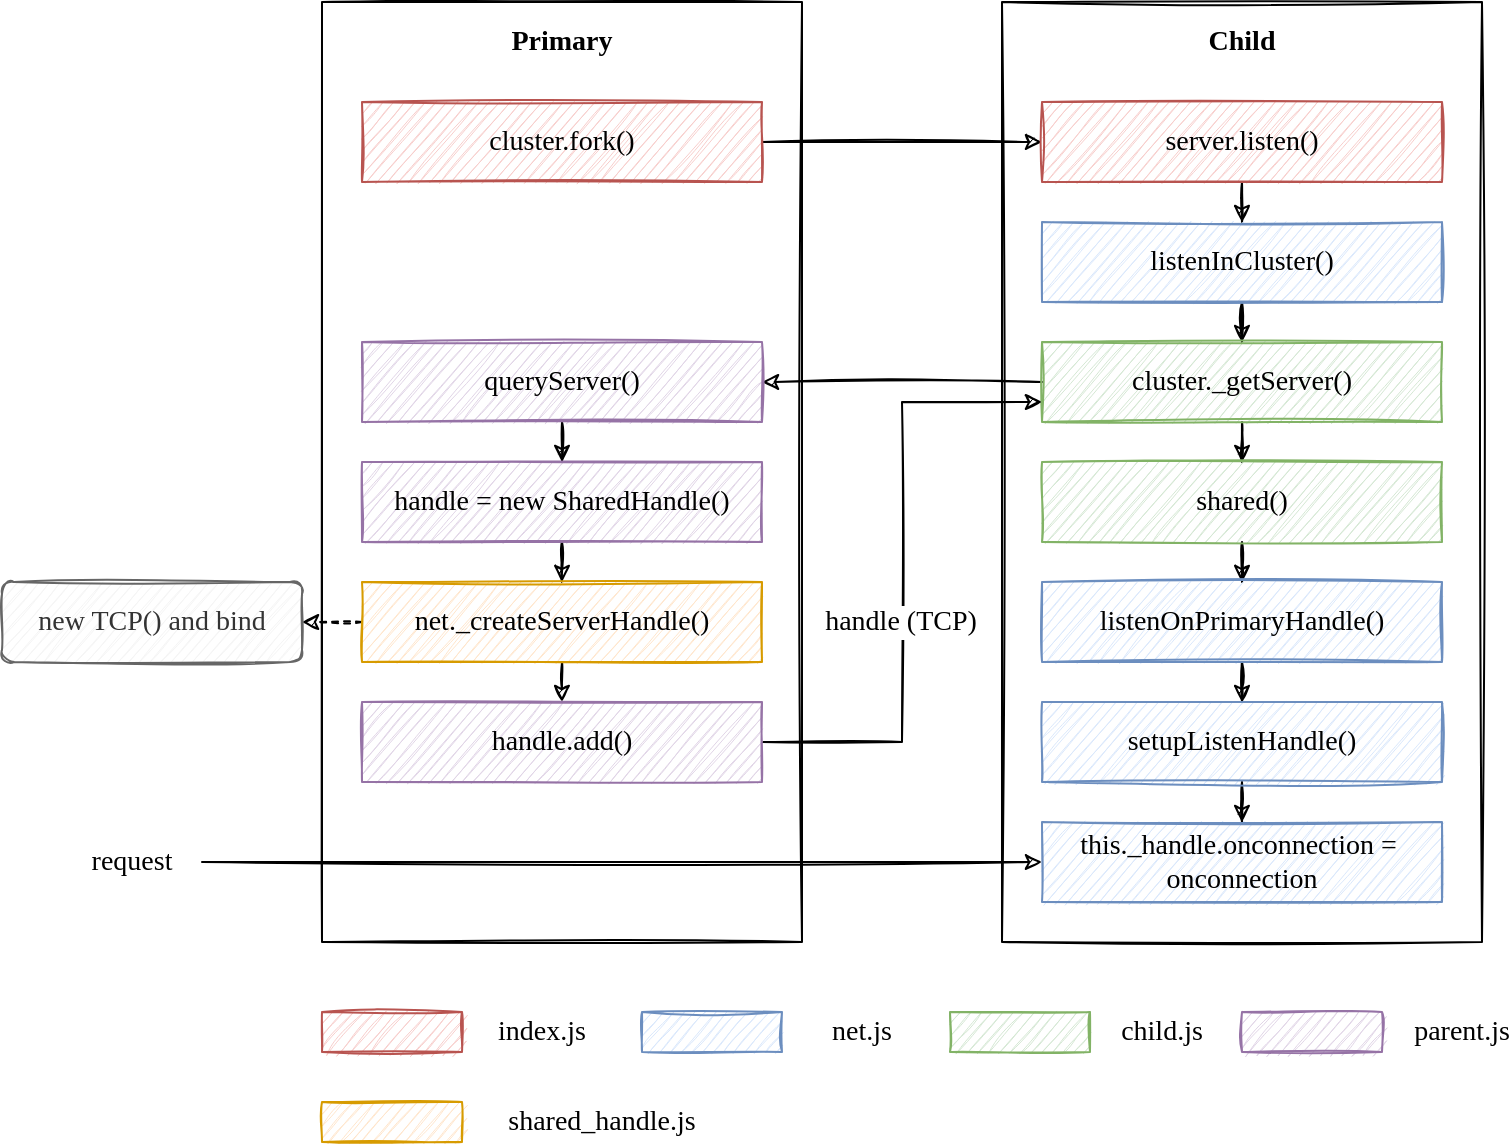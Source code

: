 <mxfile version="14.4.2" type="device" pages="2"><diagram id="7KxqkhfoVuo5pwYS06iU" name="第 1 页"><mxGraphModel dx="1933" dy="915" grid="1" gridSize="10" guides="1" tooltips="1" connect="1" arrows="1" fold="1" page="1" pageScale="1" pageWidth="827" pageHeight="1169" math="0" shadow="0"><root><mxCell id="0"/><mxCell id="1" parent="0"/><mxCell id="nBpTrGvSHqTEb8WzzBS0-2" value="" style="rounded=0;whiteSpace=wrap;html=1;glass=0;sketch=1;" parent="1" vertex="1"><mxGeometry x="100" y="190" width="240" height="470" as="geometry"/></mxCell><mxCell id="nBpTrGvSHqTEb8WzzBS0-3" value="Primary" style="text;html=1;strokeColor=none;fillColor=none;align=center;verticalAlign=middle;whiteSpace=wrap;rounded=0;glass=0;sketch=1;fontSize=14;fontFamily=Monoca;fontStyle=1" parent="1" vertex="1"><mxGeometry x="200" y="200" width="40" height="20" as="geometry"/></mxCell><mxCell id="nBpTrGvSHqTEb8WzzBS0-4" value="" style="rounded=0;whiteSpace=wrap;html=1;glass=0;sketch=1;" parent="1" vertex="1"><mxGeometry x="440" y="190" width="240" height="470" as="geometry"/></mxCell><mxCell id="nBpTrGvSHqTEb8WzzBS0-5" value="Child" style="text;html=1;strokeColor=none;fillColor=none;align=center;verticalAlign=middle;whiteSpace=wrap;rounded=0;glass=0;sketch=1;fontSize=14;fontFamily=Monoca;fontStyle=1" parent="1" vertex="1"><mxGeometry x="540" y="200" width="40" height="20" as="geometry"/></mxCell><mxCell id="nBpTrGvSHqTEb8WzzBS0-14" style="edgeStyle=orthogonalEdgeStyle;rounded=0;orthogonalLoop=1;jettySize=auto;html=1;exitX=1;exitY=0.5;exitDx=0;exitDy=0;fontFamily=Monoca;fontSize=14;sketch=1;" parent="1" source="nBpTrGvSHqTEb8WzzBS0-6" target="nBpTrGvSHqTEb8WzzBS0-9" edge="1"><mxGeometry relative="1" as="geometry"/></mxCell><mxCell id="nBpTrGvSHqTEb8WzzBS0-6" value="cluster.fork()" style="text;html=1;align=center;verticalAlign=middle;whiteSpace=wrap;rounded=0;glass=0;sketch=1;fontFamily=Monoca;fontSize=14;strokeColor=#b85450;fillColor=#f8cecc;" parent="1" vertex="1"><mxGeometry x="120" y="240" width="200" height="40" as="geometry"/></mxCell><mxCell id="nBpTrGvSHqTEb8WzzBS0-7" value="" style="rounded=0;whiteSpace=wrap;html=1;glass=0;sketch=1;fontFamily=Monoca;fontSize=14;fillColor=#f8cecc;strokeColor=#b85450;" parent="1" vertex="1"><mxGeometry x="100" y="695" width="70" height="20" as="geometry"/></mxCell><mxCell id="nBpTrGvSHqTEb8WzzBS0-8" value="index.js" style="text;html=1;strokeColor=none;fillColor=none;align=center;verticalAlign=middle;whiteSpace=wrap;rounded=0;glass=0;sketch=1;fontFamily=Monoca;fontSize=14;" parent="1" vertex="1"><mxGeometry x="190" y="695" width="40" height="20" as="geometry"/></mxCell><mxCell id="nBpTrGvSHqTEb8WzzBS0-11" value="" style="edgeStyle=orthogonalEdgeStyle;rounded=0;orthogonalLoop=1;jettySize=auto;html=1;fontFamily=Monoca;fontSize=14;sketch=1;" parent="1" source="nBpTrGvSHqTEb8WzzBS0-9" target="nBpTrGvSHqTEb8WzzBS0-10" edge="1"><mxGeometry relative="1" as="geometry"/></mxCell><mxCell id="nBpTrGvSHqTEb8WzzBS0-9" value="server.listen()" style="text;html=1;align=center;verticalAlign=middle;whiteSpace=wrap;rounded=0;glass=0;sketch=1;fontFamily=Monoca;fontSize=14;strokeColor=#b85450;fillColor=#f8cecc;" parent="1" vertex="1"><mxGeometry x="460" y="240" width="200" height="40" as="geometry"/></mxCell><mxCell id="nBpTrGvSHqTEb8WzzBS0-13" value="" style="edgeStyle=orthogonalEdgeStyle;rounded=0;orthogonalLoop=1;jettySize=auto;html=1;fontFamily=Monoca;fontSize=14;sketch=1;" parent="1" source="nBpTrGvSHqTEb8WzzBS0-10" target="nBpTrGvSHqTEb8WzzBS0-12" edge="1"><mxGeometry relative="1" as="geometry"/></mxCell><mxCell id="nBpTrGvSHqTEb8WzzBS0-10" value="listenInCluster()" style="text;html=1;align=center;verticalAlign=middle;whiteSpace=wrap;rounded=0;glass=0;sketch=1;fontFamily=Monoca;fontSize=14;strokeColor=#6c8ebf;fillColor=#dae8fc;" parent="1" vertex="1"><mxGeometry x="460" y="300" width="200" height="40" as="geometry"/></mxCell><mxCell id="nBpTrGvSHqTEb8WzzBS0-22" value="" style="edgeStyle=orthogonalEdgeStyle;rounded=0;orthogonalLoop=1;jettySize=auto;html=1;fontFamily=Monoca;fontSize=14;sketch=1;" parent="1" source="nBpTrGvSHqTEb8WzzBS0-12" target="nBpTrGvSHqTEb8WzzBS0-21" edge="1"><mxGeometry relative="1" as="geometry"/></mxCell><mxCell id="nBpTrGvSHqTEb8WzzBS0-29" value="" style="edgeStyle=orthogonalEdgeStyle;rounded=0;orthogonalLoop=1;jettySize=auto;html=1;fontFamily=Monoca;fontSize=14;sketch=1;" parent="1" source="nBpTrGvSHqTEb8WzzBS0-12" target="nBpTrGvSHqTEb8WzzBS0-28" edge="1"><mxGeometry relative="1" as="geometry"/></mxCell><mxCell id="nBpTrGvSHqTEb8WzzBS0-12" value="cluster._getServer()" style="text;html=1;align=center;verticalAlign=middle;whiteSpace=wrap;rounded=0;glass=0;sketch=1;fontFamily=Monoca;fontSize=14;strokeColor=#82b366;fillColor=#d5e8d4;" parent="1" vertex="1"><mxGeometry x="460" y="360" width="200" height="40" as="geometry"/></mxCell><mxCell id="nBpTrGvSHqTEb8WzzBS0-15" value="" style="rounded=0;whiteSpace=wrap;html=1;glass=0;sketch=1;fontFamily=Monoca;fontSize=14;fillColor=#dae8fc;strokeColor=#6c8ebf;" parent="1" vertex="1"><mxGeometry x="260" y="695" width="70" height="20" as="geometry"/></mxCell><mxCell id="nBpTrGvSHqTEb8WzzBS0-16" value="net.js" style="text;html=1;strokeColor=none;fillColor=none;align=center;verticalAlign=middle;whiteSpace=wrap;rounded=0;glass=0;sketch=1;fontFamily=Monoca;fontSize=14;" parent="1" vertex="1"><mxGeometry x="350" y="695" width="40" height="20" as="geometry"/></mxCell><mxCell id="nBpTrGvSHqTEb8WzzBS0-17" value="" style="rounded=0;whiteSpace=wrap;html=1;glass=0;sketch=1;fontFamily=Monoca;fontSize=14;fillColor=#d5e8d4;strokeColor=#82b366;" parent="1" vertex="1"><mxGeometry x="414" y="695" width="70" height="20" as="geometry"/></mxCell><mxCell id="nBpTrGvSHqTEb8WzzBS0-18" value="child.js" style="text;html=1;strokeColor=none;fillColor=none;align=center;verticalAlign=middle;whiteSpace=wrap;rounded=0;glass=0;sketch=1;fontFamily=Monoca;fontSize=14;" parent="1" vertex="1"><mxGeometry x="500" y="695" width="40" height="20" as="geometry"/></mxCell><mxCell id="nBpTrGvSHqTEb8WzzBS0-19" value="" style="rounded=0;whiteSpace=wrap;html=1;glass=0;sketch=1;fontFamily=Monoca;fontSize=14;fillColor=#e1d5e7;strokeColor=#9673a6;" parent="1" vertex="1"><mxGeometry x="560" y="695" width="70" height="20" as="geometry"/></mxCell><mxCell id="nBpTrGvSHqTEb8WzzBS0-20" value="parent.js" style="text;html=1;strokeColor=none;fillColor=none;align=center;verticalAlign=middle;whiteSpace=wrap;rounded=0;glass=0;sketch=1;fontFamily=Monoca;fontSize=14;" parent="1" vertex="1"><mxGeometry x="650" y="695" width="40" height="20" as="geometry"/></mxCell><mxCell id="nBpTrGvSHqTEb8WzzBS0-24" value="" style="edgeStyle=orthogonalEdgeStyle;rounded=0;orthogonalLoop=1;jettySize=auto;html=1;fontFamily=Monoca;fontSize=14;sketch=1;" parent="1" source="nBpTrGvSHqTEb8WzzBS0-21" target="nBpTrGvSHqTEb8WzzBS0-23" edge="1"><mxGeometry relative="1" as="geometry"/></mxCell><mxCell id="nBpTrGvSHqTEb8WzzBS0-21" value="queryServer()" style="text;html=1;align=center;verticalAlign=middle;whiteSpace=wrap;rounded=0;glass=0;sketch=1;fontFamily=Monoca;fontSize=14;strokeColor=#9673a6;fillColor=#e1d5e7;" parent="1" vertex="1"><mxGeometry x="120" y="360" width="200" height="40" as="geometry"/></mxCell><mxCell id="nBpTrGvSHqTEb8WzzBS0-26" value="" style="edgeStyle=orthogonalEdgeStyle;rounded=0;orthogonalLoop=1;jettySize=auto;html=1;fontFamily=Monoca;fontSize=14;sketch=1;" parent="1" source="nBpTrGvSHqTEb8WzzBS0-23" target="nBpTrGvSHqTEb8WzzBS0-25" edge="1"><mxGeometry relative="1" as="geometry"/></mxCell><mxCell id="nBpTrGvSHqTEb8WzzBS0-23" value="handle = new SharedHandle()" style="text;html=1;align=center;verticalAlign=middle;whiteSpace=wrap;rounded=0;glass=0;sketch=1;fontFamily=Monoca;fontSize=14;strokeColor=#9673a6;fillColor=#e1d5e7;" parent="1" vertex="1"><mxGeometry x="120" y="420" width="200" height="40" as="geometry"/></mxCell><mxCell id="nBpTrGvSHqTEb8WzzBS0-27" style="edgeStyle=orthogonalEdgeStyle;rounded=0;orthogonalLoop=1;jettySize=auto;html=1;entryX=0;entryY=0.75;entryDx=0;entryDy=0;fontFamily=Monoca;fontSize=14;exitX=1;exitY=0.5;exitDx=0;exitDy=0;sketch=1;" parent="1" source="rrEnIVvkuS8CHnz4pBe_-2" target="nBpTrGvSHqTEb8WzzBS0-12" edge="1"><mxGeometry relative="1" as="geometry"/></mxCell><mxCell id="nBpTrGvSHqTEb8WzzBS0-34" value="handle (TCP)" style="edgeLabel;html=1;align=center;verticalAlign=middle;resizable=0;points=[];fontSize=14;fontFamily=Monoca;" parent="nBpTrGvSHqTEb8WzzBS0-27" vertex="1" connectable="0"><mxGeometry x="-0.16" y="1" relative="1" as="geometry"><mxPoint as="offset"/></mxGeometry></mxCell><mxCell id="rrEnIVvkuS8CHnz4pBe_-3" style="edgeStyle=orthogonalEdgeStyle;rounded=0;orthogonalLoop=1;jettySize=auto;html=1;exitX=0.5;exitY=1;exitDx=0;exitDy=0;entryX=0.5;entryY=0;entryDx=0;entryDy=0;fontFamily=Monoca;sketch=1;" edge="1" parent="1" source="nBpTrGvSHqTEb8WzzBS0-25" target="rrEnIVvkuS8CHnz4pBe_-2"><mxGeometry relative="1" as="geometry"/></mxCell><mxCell id="OmwKtNkrBt1rl7gRvZjf-2" style="edgeStyle=orthogonalEdgeStyle;rounded=0;orthogonalLoop=1;jettySize=auto;html=1;exitX=0;exitY=0.5;exitDx=0;exitDy=0;entryX=1;entryY=0.5;entryDx=0;entryDy=0;dashed=1;fontFamily=Monoca;fontSize=14;sketch=1;" edge="1" parent="1" source="nBpTrGvSHqTEb8WzzBS0-25" target="OmwKtNkrBt1rl7gRvZjf-1"><mxGeometry relative="1" as="geometry"/></mxCell><mxCell id="nBpTrGvSHqTEb8WzzBS0-25" value="&lt;font style=&quot;font-size: 14px&quot;&gt;net._createServerHandle()&lt;/font&gt;" style="text;html=1;align=center;verticalAlign=middle;whiteSpace=wrap;rounded=0;glass=0;sketch=1;fontFamily=Monoca;fontSize=14;strokeColor=#d79b00;fillColor=#ffe6cc;" parent="1" vertex="1"><mxGeometry x="120" y="480" width="200" height="40" as="geometry"/></mxCell><mxCell id="nBpTrGvSHqTEb8WzzBS0-31" value="" style="edgeStyle=orthogonalEdgeStyle;rounded=0;orthogonalLoop=1;jettySize=auto;html=1;fontFamily=Monoca;fontSize=14;sketch=1;" parent="1" source="nBpTrGvSHqTEb8WzzBS0-28" target="nBpTrGvSHqTEb8WzzBS0-30" edge="1"><mxGeometry relative="1" as="geometry"/></mxCell><mxCell id="nBpTrGvSHqTEb8WzzBS0-28" value="shared()" style="text;html=1;align=center;verticalAlign=middle;whiteSpace=wrap;rounded=0;glass=0;sketch=1;fontFamily=Monoca;fontSize=14;strokeColor=#82b366;fillColor=#d5e8d4;" parent="1" vertex="1"><mxGeometry x="460" y="420" width="200" height="40" as="geometry"/></mxCell><mxCell id="nBpTrGvSHqTEb8WzzBS0-33" value="" style="edgeStyle=orthogonalEdgeStyle;rounded=0;orthogonalLoop=1;jettySize=auto;html=1;fontFamily=Monoca;fontSize=14;sketch=1;" parent="1" source="nBpTrGvSHqTEb8WzzBS0-30" target="nBpTrGvSHqTEb8WzzBS0-32" edge="1"><mxGeometry relative="1" as="geometry"/></mxCell><mxCell id="nBpTrGvSHqTEb8WzzBS0-30" value="listenOnPrimaryHandle()" style="text;html=1;align=center;verticalAlign=middle;whiteSpace=wrap;rounded=0;glass=0;sketch=1;fontFamily=Monoca;fontSize=14;strokeColor=#6c8ebf;fillColor=#dae8fc;" parent="1" vertex="1"><mxGeometry x="460" y="480" width="200" height="40" as="geometry"/></mxCell><mxCell id="nBpTrGvSHqTEb8WzzBS0-36" value="" style="edgeStyle=orthogonalEdgeStyle;rounded=0;orthogonalLoop=1;jettySize=auto;html=1;fontFamily=Monoca;fontSize=14;sketch=1;" parent="1" source="nBpTrGvSHqTEb8WzzBS0-32" target="nBpTrGvSHqTEb8WzzBS0-35" edge="1"><mxGeometry relative="1" as="geometry"/></mxCell><mxCell id="nBpTrGvSHqTEb8WzzBS0-32" value="setupListenHandle()" style="text;html=1;align=center;verticalAlign=middle;whiteSpace=wrap;rounded=0;glass=0;sketch=1;fontFamily=Monoca;fontSize=14;strokeColor=#6c8ebf;fillColor=#dae8fc;" parent="1" vertex="1"><mxGeometry x="460" y="540" width="200" height="40" as="geometry"/></mxCell><mxCell id="nBpTrGvSHqTEb8WzzBS0-35" value="this._handle.onconnection =&amp;nbsp;&lt;br&gt;onconnection" style="text;html=1;align=center;verticalAlign=middle;whiteSpace=wrap;rounded=0;glass=0;sketch=1;fontFamily=Monoca;fontSize=14;strokeColor=#6c8ebf;fillColor=#dae8fc;" parent="1" vertex="1"><mxGeometry x="460" y="600" width="200" height="40" as="geometry"/></mxCell><mxCell id="Ui5om4CIyUuQ9q5KegMh-4" style="edgeStyle=orthogonalEdgeStyle;rounded=0;orthogonalLoop=1;jettySize=auto;html=1;entryX=0;entryY=0.5;entryDx=0;entryDy=0;fontFamily=Monoca;sketch=1;" edge="1" parent="1" source="Ui5om4CIyUuQ9q5KegMh-2" target="nBpTrGvSHqTEb8WzzBS0-35"><mxGeometry relative="1" as="geometry"/></mxCell><mxCell id="Ui5om4CIyUuQ9q5KegMh-2" value="&lt;font style=&quot;font-size: 14px&quot;&gt;request&lt;/font&gt;" style="text;html=1;strokeColor=none;fillColor=none;align=center;verticalAlign=middle;whiteSpace=wrap;rounded=0;fontFamily=Monoca;" vertex="1" parent="1"><mxGeometry x="-30" y="610" width="70" height="20" as="geometry"/></mxCell><mxCell id="rrEnIVvkuS8CHnz4pBe_-2" value="&lt;span style=&quot;font-size: 14px&quot;&gt;handle.add()&lt;/span&gt;" style="rounded=0;whiteSpace=wrap;html=1;fontFamily=Monoca;fillColor=#e1d5e7;strokeColor=#9673a6;sketch=1;" vertex="1" parent="1"><mxGeometry x="120" y="540" width="200" height="40" as="geometry"/></mxCell><mxCell id="2sHha2BqKiEwZNdg0BeF-1" value="" style="rounded=0;whiteSpace=wrap;html=1;glass=0;sketch=1;fontFamily=Monoca;fontSize=14;fillColor=#ffe6cc;strokeColor=#d79b00;" vertex="1" parent="1"><mxGeometry x="100" y="740" width="70" height="20" as="geometry"/></mxCell><mxCell id="2sHha2BqKiEwZNdg0BeF-2" value="shared_handle.js" style="text;html=1;strokeColor=none;fillColor=none;align=center;verticalAlign=middle;whiteSpace=wrap;rounded=0;glass=0;sketch=1;fontFamily=Monoca;fontSize=14;" vertex="1" parent="1"><mxGeometry x="185" y="740" width="110" height="20" as="geometry"/></mxCell><mxCell id="OmwKtNkrBt1rl7gRvZjf-1" value="new TCP() and bind" style="rounded=1;whiteSpace=wrap;html=1;sketch=1;fontFamily=Monoca;fontSize=14;fillColor=#f5f5f5;strokeColor=#666666;fontColor=#333333;" vertex="1" parent="1"><mxGeometry x="-60" y="480" width="150" height="40" as="geometry"/></mxCell></root></mxGraphModel></diagram><diagram id="1uE-P7m746WitRCLOmUD" name="第 2 页"><mxGraphModel dx="1933" dy="915" grid="1" gridSize="10" guides="1" tooltips="1" connect="1" arrows="1" fold="1" page="1" pageScale="1" pageWidth="827" pageHeight="1169" math="0" shadow="0"><root><mxCell id="XQr31BA4G4_7mv2_2CHu-0"/><mxCell id="XQr31BA4G4_7mv2_2CHu-1" parent="XQr31BA4G4_7mv2_2CHu-0"/><mxCell id="LbDRmKIpSdzSueDtc0W9-0" value="" style="rounded=0;whiteSpace=wrap;html=1;glass=0;sketch=1;" vertex="1" parent="XQr31BA4G4_7mv2_2CHu-1"><mxGeometry x="100" y="190" width="240" height="690" as="geometry"/></mxCell><mxCell id="LbDRmKIpSdzSueDtc0W9-1" value="Primary" style="text;html=1;strokeColor=none;fillColor=none;align=center;verticalAlign=middle;whiteSpace=wrap;rounded=0;glass=0;sketch=1;fontSize=14;fontFamily=Monoca;fontStyle=1" vertex="1" parent="XQr31BA4G4_7mv2_2CHu-1"><mxGeometry x="200" y="200" width="40" height="20" as="geometry"/></mxCell><mxCell id="LbDRmKIpSdzSueDtc0W9-2" value="" style="rounded=0;whiteSpace=wrap;html=1;glass=0;sketch=1;" vertex="1" parent="XQr31BA4G4_7mv2_2CHu-1"><mxGeometry x="440" y="190" width="240" height="690" as="geometry"/></mxCell><mxCell id="LbDRmKIpSdzSueDtc0W9-3" value="Child" style="text;html=1;strokeColor=none;fillColor=none;align=center;verticalAlign=middle;whiteSpace=wrap;rounded=0;glass=0;sketch=1;fontSize=14;fontFamily=Monoca;fontStyle=1" vertex="1" parent="XQr31BA4G4_7mv2_2CHu-1"><mxGeometry x="540" y="200" width="40" height="20" as="geometry"/></mxCell><mxCell id="LbDRmKIpSdzSueDtc0W9-4" style="edgeStyle=orthogonalEdgeStyle;rounded=0;orthogonalLoop=1;jettySize=auto;html=1;exitX=1;exitY=0.5;exitDx=0;exitDy=0;fontFamily=Monoca;fontSize=14;sketch=1;" edge="1" parent="XQr31BA4G4_7mv2_2CHu-1" source="LbDRmKIpSdzSueDtc0W9-5" target="LbDRmKIpSdzSueDtc0W9-9"><mxGeometry relative="1" as="geometry"/></mxCell><mxCell id="LbDRmKIpSdzSueDtc0W9-5" value="cluster.fork()" style="text;html=1;align=center;verticalAlign=middle;whiteSpace=wrap;rounded=0;glass=0;sketch=1;fontFamily=Monoca;fontSize=14;strokeColor=#b85450;fillColor=#f8cecc;" vertex="1" parent="XQr31BA4G4_7mv2_2CHu-1"><mxGeometry x="120" y="240" width="200" height="40" as="geometry"/></mxCell><mxCell id="LbDRmKIpSdzSueDtc0W9-6" value="" style="rounded=0;whiteSpace=wrap;html=1;glass=0;sketch=1;fontFamily=Monoca;fontSize=14;fillColor=#f8cecc;strokeColor=#b85450;" vertex="1" parent="XQr31BA4G4_7mv2_2CHu-1"><mxGeometry x="100" y="901" width="70" height="20" as="geometry"/></mxCell><mxCell id="LbDRmKIpSdzSueDtc0W9-7" value="index.js" style="text;html=1;strokeColor=none;fillColor=none;align=center;verticalAlign=middle;whiteSpace=wrap;rounded=0;glass=0;sketch=1;fontFamily=Monoca;fontSize=14;" vertex="1" parent="XQr31BA4G4_7mv2_2CHu-1"><mxGeometry x="190" y="901" width="40" height="20" as="geometry"/></mxCell><mxCell id="LbDRmKIpSdzSueDtc0W9-8" value="" style="edgeStyle=orthogonalEdgeStyle;rounded=0;orthogonalLoop=1;jettySize=auto;html=1;fontFamily=Monoca;fontSize=14;sketch=1;" edge="1" parent="XQr31BA4G4_7mv2_2CHu-1" source="LbDRmKIpSdzSueDtc0W9-9" target="LbDRmKIpSdzSueDtc0W9-11"><mxGeometry relative="1" as="geometry"/></mxCell><mxCell id="LbDRmKIpSdzSueDtc0W9-9" value="server.listen()" style="text;html=1;align=center;verticalAlign=middle;whiteSpace=wrap;rounded=0;glass=0;sketch=1;fontFamily=Monoca;fontSize=14;strokeColor=#b85450;fillColor=#f8cecc;" vertex="1" parent="XQr31BA4G4_7mv2_2CHu-1"><mxGeometry x="460" y="240" width="200" height="40" as="geometry"/></mxCell><mxCell id="LbDRmKIpSdzSueDtc0W9-10" value="" style="edgeStyle=orthogonalEdgeStyle;rounded=0;orthogonalLoop=1;jettySize=auto;html=1;fontFamily=Monoca;fontSize=14;sketch=1;" edge="1" parent="XQr31BA4G4_7mv2_2CHu-1" source="LbDRmKIpSdzSueDtc0W9-11" target="LbDRmKIpSdzSueDtc0W9-14"><mxGeometry relative="1" as="geometry"/></mxCell><mxCell id="LbDRmKIpSdzSueDtc0W9-11" value="listenInCluster()" style="text;html=1;align=center;verticalAlign=middle;whiteSpace=wrap;rounded=0;glass=0;sketch=1;fontFamily=Monoca;fontSize=14;strokeColor=#6c8ebf;fillColor=#dae8fc;" vertex="1" parent="XQr31BA4G4_7mv2_2CHu-1"><mxGeometry x="460" y="300" width="200" height="40" as="geometry"/></mxCell><mxCell id="LbDRmKIpSdzSueDtc0W9-12" value="" style="edgeStyle=orthogonalEdgeStyle;rounded=0;orthogonalLoop=1;jettySize=auto;html=1;fontFamily=Monoca;fontSize=14;sketch=1;" edge="1" parent="XQr31BA4G4_7mv2_2CHu-1" source="LbDRmKIpSdzSueDtc0W9-14" target="LbDRmKIpSdzSueDtc0W9-22"><mxGeometry relative="1" as="geometry"/></mxCell><mxCell id="LbDRmKIpSdzSueDtc0W9-13" value="" style="edgeStyle=orthogonalEdgeStyle;rounded=0;orthogonalLoop=1;jettySize=auto;html=1;fontFamily=Monoca;fontSize=14;sketch=1;" edge="1" parent="XQr31BA4G4_7mv2_2CHu-1" source="LbDRmKIpSdzSueDtc0W9-14" target="LbDRmKIpSdzSueDtc0W9-30"><mxGeometry relative="1" as="geometry"/></mxCell><mxCell id="LbDRmKIpSdzSueDtc0W9-14" value="cluster._getServer()" style="text;html=1;align=center;verticalAlign=middle;whiteSpace=wrap;rounded=0;glass=0;sketch=1;fontFamily=Monoca;fontSize=14;strokeColor=#82b366;fillColor=#d5e8d4;" vertex="1" parent="XQr31BA4G4_7mv2_2CHu-1"><mxGeometry x="460" y="360" width="200" height="40" as="geometry"/></mxCell><mxCell id="LbDRmKIpSdzSueDtc0W9-15" value="" style="rounded=0;whiteSpace=wrap;html=1;glass=0;sketch=1;fontFamily=Monoca;fontSize=14;fillColor=#dae8fc;strokeColor=#6c8ebf;" vertex="1" parent="XQr31BA4G4_7mv2_2CHu-1"><mxGeometry x="260" y="901" width="70" height="20" as="geometry"/></mxCell><mxCell id="LbDRmKIpSdzSueDtc0W9-16" value="net.js" style="text;html=1;strokeColor=none;fillColor=none;align=center;verticalAlign=middle;whiteSpace=wrap;rounded=0;glass=0;sketch=1;fontFamily=Monoca;fontSize=14;" vertex="1" parent="XQr31BA4G4_7mv2_2CHu-1"><mxGeometry x="350" y="901" width="40" height="20" as="geometry"/></mxCell><mxCell id="LbDRmKIpSdzSueDtc0W9-17" value="" style="rounded=0;whiteSpace=wrap;html=1;glass=0;sketch=1;fontFamily=Monoca;fontSize=14;fillColor=#d5e8d4;strokeColor=#82b366;" vertex="1" parent="XQr31BA4G4_7mv2_2CHu-1"><mxGeometry x="414" y="901" width="70" height="20" as="geometry"/></mxCell><mxCell id="LbDRmKIpSdzSueDtc0W9-18" value="child.js" style="text;html=1;strokeColor=none;fillColor=none;align=center;verticalAlign=middle;whiteSpace=wrap;rounded=0;glass=0;sketch=1;fontFamily=Monoca;fontSize=14;" vertex="1" parent="XQr31BA4G4_7mv2_2CHu-1"><mxGeometry x="500" y="901" width="40" height="20" as="geometry"/></mxCell><mxCell id="LbDRmKIpSdzSueDtc0W9-19" value="" style="rounded=0;whiteSpace=wrap;html=1;glass=0;sketch=1;fontFamily=Monoca;fontSize=14;fillColor=#e1d5e7;strokeColor=#9673a6;" vertex="1" parent="XQr31BA4G4_7mv2_2CHu-1"><mxGeometry x="560" y="901" width="70" height="20" as="geometry"/></mxCell><mxCell id="LbDRmKIpSdzSueDtc0W9-20" value="parent.js" style="text;html=1;strokeColor=none;fillColor=none;align=center;verticalAlign=middle;whiteSpace=wrap;rounded=0;glass=0;sketch=1;fontFamily=Monoca;fontSize=14;" vertex="1" parent="XQr31BA4G4_7mv2_2CHu-1"><mxGeometry x="650" y="901" width="40" height="20" as="geometry"/></mxCell><mxCell id="LbDRmKIpSdzSueDtc0W9-21" value="" style="edgeStyle=orthogonalEdgeStyle;rounded=0;orthogonalLoop=1;jettySize=auto;html=1;fontFamily=Monoca;fontSize=14;sketch=1;" edge="1" parent="XQr31BA4G4_7mv2_2CHu-1" source="LbDRmKIpSdzSueDtc0W9-22" target="LbDRmKIpSdzSueDtc0W9-24"><mxGeometry relative="1" as="geometry"/></mxCell><mxCell id="LbDRmKIpSdzSueDtc0W9-22" value="queryServer()" style="text;html=1;align=center;verticalAlign=middle;whiteSpace=wrap;rounded=0;glass=0;sketch=1;fontFamily=Monoca;fontSize=14;strokeColor=#9673a6;fillColor=#e1d5e7;" vertex="1" parent="XQr31BA4G4_7mv2_2CHu-1"><mxGeometry x="120" y="360" width="200" height="40" as="geometry"/></mxCell><mxCell id="LbDRmKIpSdzSueDtc0W9-23" value="" style="edgeStyle=orthogonalEdgeStyle;rounded=0;orthogonalLoop=1;jettySize=auto;html=1;fontFamily=Monoca;fontSize=14;sketch=1;" edge="1" parent="XQr31BA4G4_7mv2_2CHu-1" source="LbDRmKIpSdzSueDtc0W9-24" target="LbDRmKIpSdzSueDtc0W9-28"><mxGeometry relative="1" as="geometry"/></mxCell><mxCell id="LbDRmKIpSdzSueDtc0W9-24" value="handle = new RoundRobinHandle()" style="text;html=1;align=center;verticalAlign=middle;whiteSpace=wrap;rounded=0;glass=0;sketch=1;fontFamily=Monoca;fontSize=14;strokeColor=#9673a6;fillColor=#e1d5e7;" vertex="1" parent="XQr31BA4G4_7mv2_2CHu-1"><mxGeometry x="120" y="420" width="200" height="40" as="geometry"/></mxCell><mxCell id="LbDRmKIpSdzSueDtc0W9-25" style="edgeStyle=orthogonalEdgeStyle;rounded=0;orthogonalLoop=1;jettySize=auto;html=1;entryX=0;entryY=0.75;entryDx=0;entryDy=0;fontFamily=Monoca;fontSize=14;sketch=1;" edge="1" parent="XQr31BA4G4_7mv2_2CHu-1" source="vMp7Jv9Pv0PTNjVi7eGB-0" target="LbDRmKIpSdzSueDtc0W9-14"><mxGeometry relative="1" as="geometry"/></mxCell><mxCell id="LbDRmKIpSdzSueDtc0W9-27" style="edgeStyle=orthogonalEdgeStyle;rounded=0;orthogonalLoop=1;jettySize=auto;html=1;exitX=0.5;exitY=1;exitDx=0;exitDy=0;entryX=0.5;entryY=0;entryDx=0;entryDy=0;fontFamily=Monoca;sketch=1;" edge="1" parent="XQr31BA4G4_7mv2_2CHu-1" source="LbDRmKIpSdzSueDtc0W9-28" target="LbDRmKIpSdzSueDtc0W9-38"><mxGeometry relative="1" as="geometry"/></mxCell><mxCell id="LbDRmKIpSdzSueDtc0W9-28" value="&lt;font style=&quot;font-size: 14px&quot;&gt;this.server = net.createServer()&lt;/font&gt;" style="text;html=1;align=center;verticalAlign=middle;whiteSpace=wrap;rounded=0;glass=0;sketch=1;fontFamily=Monoca;fontSize=14;strokeColor=#d6b656;fillColor=#fff2cc;" vertex="1" parent="XQr31BA4G4_7mv2_2CHu-1"><mxGeometry x="120" y="480" width="200" height="40" as="geometry"/></mxCell><mxCell id="LbDRmKIpSdzSueDtc0W9-29" value="" style="edgeStyle=orthogonalEdgeStyle;rounded=0;orthogonalLoop=1;jettySize=auto;html=1;fontFamily=Monoca;fontSize=14;sketch=1;" edge="1" parent="XQr31BA4G4_7mv2_2CHu-1" source="LbDRmKIpSdzSueDtc0W9-30" target="LbDRmKIpSdzSueDtc0W9-32"><mxGeometry relative="1" as="geometry"/></mxCell><mxCell id="vMp7Jv9Pv0PTNjVi7eGB-3" style="edgeStyle=orthogonalEdgeStyle;rounded=0;orthogonalLoop=1;jettySize=auto;html=1;exitX=1;exitY=0.5;exitDx=0;exitDy=0;entryX=0;entryY=0.5;entryDx=0;entryDy=0;fontFamily=Monoca;fontSize=14;dashed=1;sketch=1;" edge="1" parent="XQr31BA4G4_7mv2_2CHu-1" source="LbDRmKIpSdzSueDtc0W9-30" target="vMp7Jv9Pv0PTNjVi7eGB-2"><mxGeometry relative="1" as="geometry"/></mxCell><mxCell id="LbDRmKIpSdzSueDtc0W9-30" value="rr()" style="text;html=1;align=center;verticalAlign=middle;whiteSpace=wrap;rounded=0;glass=0;sketch=1;fontFamily=Monoca;fontSize=14;strokeColor=#82b366;fillColor=#d5e8d4;" vertex="1" parent="XQr31BA4G4_7mv2_2CHu-1"><mxGeometry x="460" y="420" width="200" height="40" as="geometry"/></mxCell><mxCell id="LbDRmKIpSdzSueDtc0W9-31" value="" style="edgeStyle=orthogonalEdgeStyle;rounded=0;orthogonalLoop=1;jettySize=auto;html=1;fontFamily=Monoca;fontSize=14;sketch=1;" edge="1" parent="XQr31BA4G4_7mv2_2CHu-1" source="LbDRmKIpSdzSueDtc0W9-32" target="LbDRmKIpSdzSueDtc0W9-34"><mxGeometry relative="1" as="geometry"/></mxCell><mxCell id="LbDRmKIpSdzSueDtc0W9-32" value="listenOnPrimaryHandle()" style="text;html=1;align=center;verticalAlign=middle;whiteSpace=wrap;rounded=0;glass=0;sketch=1;fontFamily=Monoca;fontSize=14;strokeColor=#6c8ebf;fillColor=#dae8fc;" vertex="1" parent="XQr31BA4G4_7mv2_2CHu-1"><mxGeometry x="460" y="480" width="200" height="40" as="geometry"/></mxCell><mxCell id="LbDRmKIpSdzSueDtc0W9-33" value="" style="edgeStyle=orthogonalEdgeStyle;rounded=0;orthogonalLoop=1;jettySize=auto;html=1;fontFamily=Monoca;fontSize=14;sketch=1;" edge="1" parent="XQr31BA4G4_7mv2_2CHu-1" source="LbDRmKIpSdzSueDtc0W9-34" target="LbDRmKIpSdzSueDtc0W9-35"><mxGeometry relative="1" as="geometry"/></mxCell><mxCell id="LbDRmKIpSdzSueDtc0W9-34" value="setupListenHandle()" style="text;html=1;align=center;verticalAlign=middle;whiteSpace=wrap;rounded=0;glass=0;sketch=1;fontFamily=Monoca;fontSize=14;strokeColor=#6c8ebf;fillColor=#dae8fc;" vertex="1" parent="XQr31BA4G4_7mv2_2CHu-1"><mxGeometry x="460" y="540" width="200" height="40" as="geometry"/></mxCell><mxCell id="LbDRmKIpSdzSueDtc0W9-35" value="this._handle.onconnection =&amp;nbsp;&lt;br&gt;onconnection" style="text;html=1;align=center;verticalAlign=middle;whiteSpace=wrap;rounded=0;glass=0;sketch=1;fontFamily=Monoca;fontSize=14;strokeColor=#6c8ebf;fillColor=#dae8fc;" vertex="1" parent="XQr31BA4G4_7mv2_2CHu-1"><mxGeometry x="460" y="600" width="200" height="40" as="geometry"/></mxCell><mxCell id="LbDRmKIpSdzSueDtc0W9-42" value="" style="edgeStyle=orthogonalEdgeStyle;rounded=0;orthogonalLoop=1;jettySize=auto;html=1;fontFamily=Monoca;fontSize=14;sketch=1;" edge="1" parent="XQr31BA4G4_7mv2_2CHu-1" source="LbDRmKIpSdzSueDtc0W9-38" target="LbDRmKIpSdzSueDtc0W9-41"><mxGeometry relative="1" as="geometry"/></mxCell><mxCell id="LbDRmKIpSdzSueDtc0W9-38" value="&lt;span style=&quot;font-size: 14px&quot;&gt;this.server.listen()&lt;/span&gt;" style="rounded=0;whiteSpace=wrap;html=1;fontFamily=Monoca;fillColor=#fff2cc;strokeColor=#d6b656;sketch=1;" vertex="1" parent="XQr31BA4G4_7mv2_2CHu-1"><mxGeometry x="120" y="540" width="200" height="40" as="geometry"/></mxCell><mxCell id="LbDRmKIpSdzSueDtc0W9-39" value="" style="rounded=0;whiteSpace=wrap;html=1;glass=0;sketch=1;fontFamily=Monoca;fontSize=14;fillColor=#fff2cc;strokeColor=#d6b656;" vertex="1" parent="XQr31BA4G4_7mv2_2CHu-1"><mxGeometry x="100" y="946" width="70" height="20" as="geometry"/></mxCell><mxCell id="LbDRmKIpSdzSueDtc0W9-40" value="round_robin_handle.js" style="text;html=1;strokeColor=none;fillColor=none;align=center;verticalAlign=middle;whiteSpace=wrap;rounded=0;glass=0;sketch=1;fontFamily=Monoca;fontSize=14;" vertex="1" parent="XQr31BA4G4_7mv2_2CHu-1"><mxGeometry x="200" y="946" width="110" height="20" as="geometry"/></mxCell><mxCell id="LbDRmKIpSdzSueDtc0W9-44" value="" style="edgeStyle=orthogonalEdgeStyle;rounded=0;orthogonalLoop=1;jettySize=auto;html=1;fontFamily=Monoca;fontSize=14;sketch=1;" edge="1" parent="XQr31BA4G4_7mv2_2CHu-1" source="LbDRmKIpSdzSueDtc0W9-41" target="LbDRmKIpSdzSueDtc0W9-43"><mxGeometry relative="1" as="geometry"/></mxCell><mxCell id="LbDRmKIpSdzSueDtc0W9-41" value="&lt;span style=&quot;font-size: 14px&quot;&gt;listenInCluster()&lt;/span&gt;" style="rounded=0;whiteSpace=wrap;html=1;fontFamily=Monoca;fillColor=#dae8fc;strokeColor=#6c8ebf;sketch=1;" vertex="1" parent="XQr31BA4G4_7mv2_2CHu-1"><mxGeometry x="120" y="600" width="200" height="40" as="geometry"/></mxCell><mxCell id="vMp7Jv9Pv0PTNjVi7eGB-1" value="" style="edgeStyle=orthogonalEdgeStyle;rounded=0;orthogonalLoop=1;jettySize=auto;html=1;fontFamily=Monoca;fontSize=14;sketch=1;" edge="1" parent="XQr31BA4G4_7mv2_2CHu-1" source="LbDRmKIpSdzSueDtc0W9-43" target="vMp7Jv9Pv0PTNjVi7eGB-0"><mxGeometry relative="1" as="geometry"/></mxCell><mxCell id="LbDRmKIpSdzSueDtc0W9-43" value="&lt;span style=&quot;font-size: 14px&quot;&gt;setupListenHandle()&lt;/span&gt;" style="rounded=0;whiteSpace=wrap;html=1;fontFamily=Monoca;fillColor=#dae8fc;strokeColor=#6c8ebf;sketch=1;" vertex="1" parent="XQr31BA4G4_7mv2_2CHu-1"><mxGeometry x="120" y="660" width="200" height="40" as="geometry"/></mxCell><mxCell id="on5kfuLOJV7p6HCGr2MH-1" style="edgeStyle=orthogonalEdgeStyle;rounded=0;sketch=1;orthogonalLoop=1;jettySize=auto;html=1;exitX=0;exitY=0.5;exitDx=0;exitDy=0;entryX=1;entryY=0.5;entryDx=0;entryDy=0;dashed=1;fontFamily=Monoca;fontSize=14;" edge="1" parent="XQr31BA4G4_7mv2_2CHu-1" source="vMp7Jv9Pv0PTNjVi7eGB-0" target="on5kfuLOJV7p6HCGr2MH-0"><mxGeometry relative="1" as="geometry"/></mxCell><mxCell id="vMp7Jv9Pv0PTNjVi7eGB-0" value="&lt;span style=&quot;font-size: 14px&quot;&gt;createServerHandle()&lt;/span&gt;" style="rounded=0;whiteSpace=wrap;html=1;fontFamily=Monoca;fillColor=#dae8fc;strokeColor=#6c8ebf;sketch=1;" vertex="1" parent="XQr31BA4G4_7mv2_2CHu-1"><mxGeometry x="120" y="720" width="200" height="40" as="geometry"/></mxCell><mxCell id="vMp7Jv9Pv0PTNjVi7eGB-2" value="const handle = {}" style="rounded=1;whiteSpace=wrap;html=1;sketch=1;fontFamily=Monoca;fontSize=14;fillColor=#f5f5f5;strokeColor=#666666;fontColor=#333333;" vertex="1" parent="XQr31BA4G4_7mv2_2CHu-1"><mxGeometry x="690" y="420" width="120" height="40" as="geometry"/></mxCell><mxCell id="on5kfuLOJV7p6HCGr2MH-0" value="new TCP() and bind" style="rounded=1;whiteSpace=wrap;html=1;sketch=1;fontFamily=Monoca;fontSize=14;fillColor=#f5f5f5;strokeColor=#666666;fontColor=#333333;" vertex="1" parent="XQr31BA4G4_7mv2_2CHu-1"><mxGeometry x="-70" y="720" width="150" height="40" as="geometry"/></mxCell><mxCell id="RRJqU7_vRqg-Bj1-CHh7-2" style="edgeStyle=orthogonalEdgeStyle;rounded=0;sketch=1;orthogonalLoop=1;jettySize=auto;html=1;entryX=0;entryY=0.5;entryDx=0;entryDy=0;fontFamily=Monoca;fontSize=14;" edge="1" parent="XQr31BA4G4_7mv2_2CHu-1" source="RRJqU7_vRqg-Bj1-CHh7-0" target="RRJqU7_vRqg-Bj1-CHh7-1"><mxGeometry relative="1" as="geometry"/></mxCell><mxCell id="RRJqU7_vRqg-Bj1-CHh7-0" value="&lt;font style=&quot;font-size: 14px&quot;&gt;request&lt;/font&gt;" style="text;html=1;strokeColor=none;fillColor=none;align=center;verticalAlign=middle;whiteSpace=wrap;rounded=0;fontFamily=Monoca;" vertex="1" parent="XQr31BA4G4_7mv2_2CHu-1"><mxGeometry x="-50" y="816" width="70" height="20" as="geometry"/></mxCell><mxCell id="RRJqU7_vRqg-Bj1-CHh7-4" style="edgeStyle=orthogonalEdgeStyle;rounded=0;sketch=1;orthogonalLoop=1;jettySize=auto;html=1;exitX=1;exitY=0.5;exitDx=0;exitDy=0;entryX=0;entryY=0.5;entryDx=0;entryDy=0;fontFamily=Monoca;fontSize=14;" edge="1" parent="XQr31BA4G4_7mv2_2CHu-1" source="RRJqU7_vRqg-Bj1-CHh7-1" target="RRJqU7_vRqg-Bj1-CHh7-3"><mxGeometry relative="1" as="geometry"/></mxCell><mxCell id="tgFqLw7KXFjezpBfknTh-0" value="clientHandle" style="edgeLabel;html=1;align=center;verticalAlign=middle;resizable=0;points=[];fontSize=14;fontFamily=Monoca;" vertex="1" connectable="0" parent="RRJqU7_vRqg-Bj1-CHh7-4"><mxGeometry x="-0.067" y="4" relative="1" as="geometry"><mxPoint as="offset"/></mxGeometry></mxCell><mxCell id="RRJqU7_vRqg-Bj1-CHh7-1" value="&lt;span style=&quot;font-size: 14px&quot;&gt;this.handle.onconnection = (err, handle) =&amp;gt; this.distribute(err, handle)&lt;/span&gt;" style="rounded=0;whiteSpace=wrap;html=1;fontFamily=Monoca;fillColor=#fff2cc;strokeColor=#d6b656;sketch=1;" vertex="1" parent="XQr31BA4G4_7mv2_2CHu-1"><mxGeometry x="120" y="796" width="200" height="60" as="geometry"/></mxCell><mxCell id="RRJqU7_vRqg-Bj1-CHh7-3" value="if (message.act === 'newconn') onconnection(message, handle)" style="text;html=1;align=center;verticalAlign=middle;whiteSpace=wrap;rounded=0;glass=0;sketch=1;fontFamily=Monoca;fontSize=14;strokeColor=#82b366;fillColor=#d5e8d4;" vertex="1" parent="XQr31BA4G4_7mv2_2CHu-1"><mxGeometry x="455" y="796" width="210" height="60" as="geometry"/></mxCell></root></mxGraphModel></diagram></mxfile>